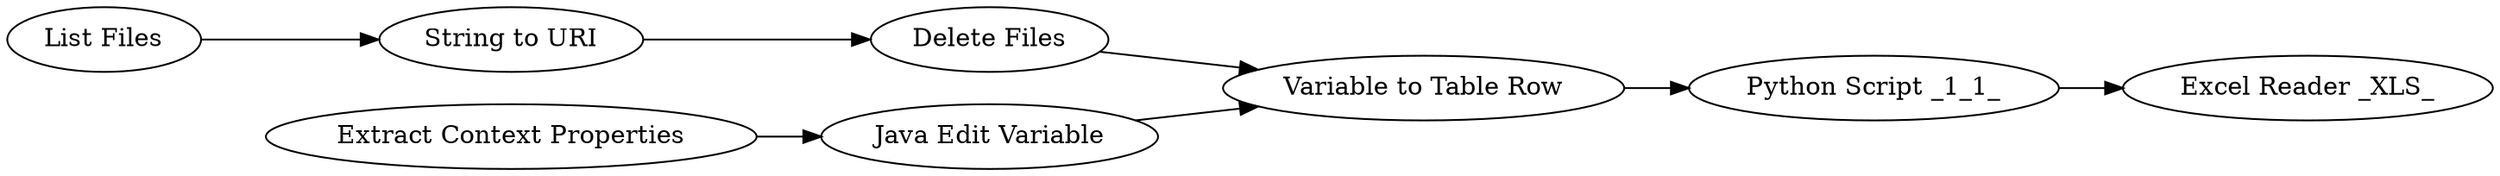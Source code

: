 digraph {
	24 -> 1
	27 -> 25
	21 -> 25
	28 -> 27
	26 -> 28
	10 -> 21
	25 -> 24
	24 [label="Python Script _1_1_"]
	27 [label="Delete Files"]
	1 [label="Excel Reader _XLS_"]
	28 [label="String to URI"]
	21 [label="Java Edit Variable"]
	26 [label="List Files"]
	25 [label="Variable to Table Row"]
	10 [label="Extract Context Properties"]
	rankdir=LR
}
